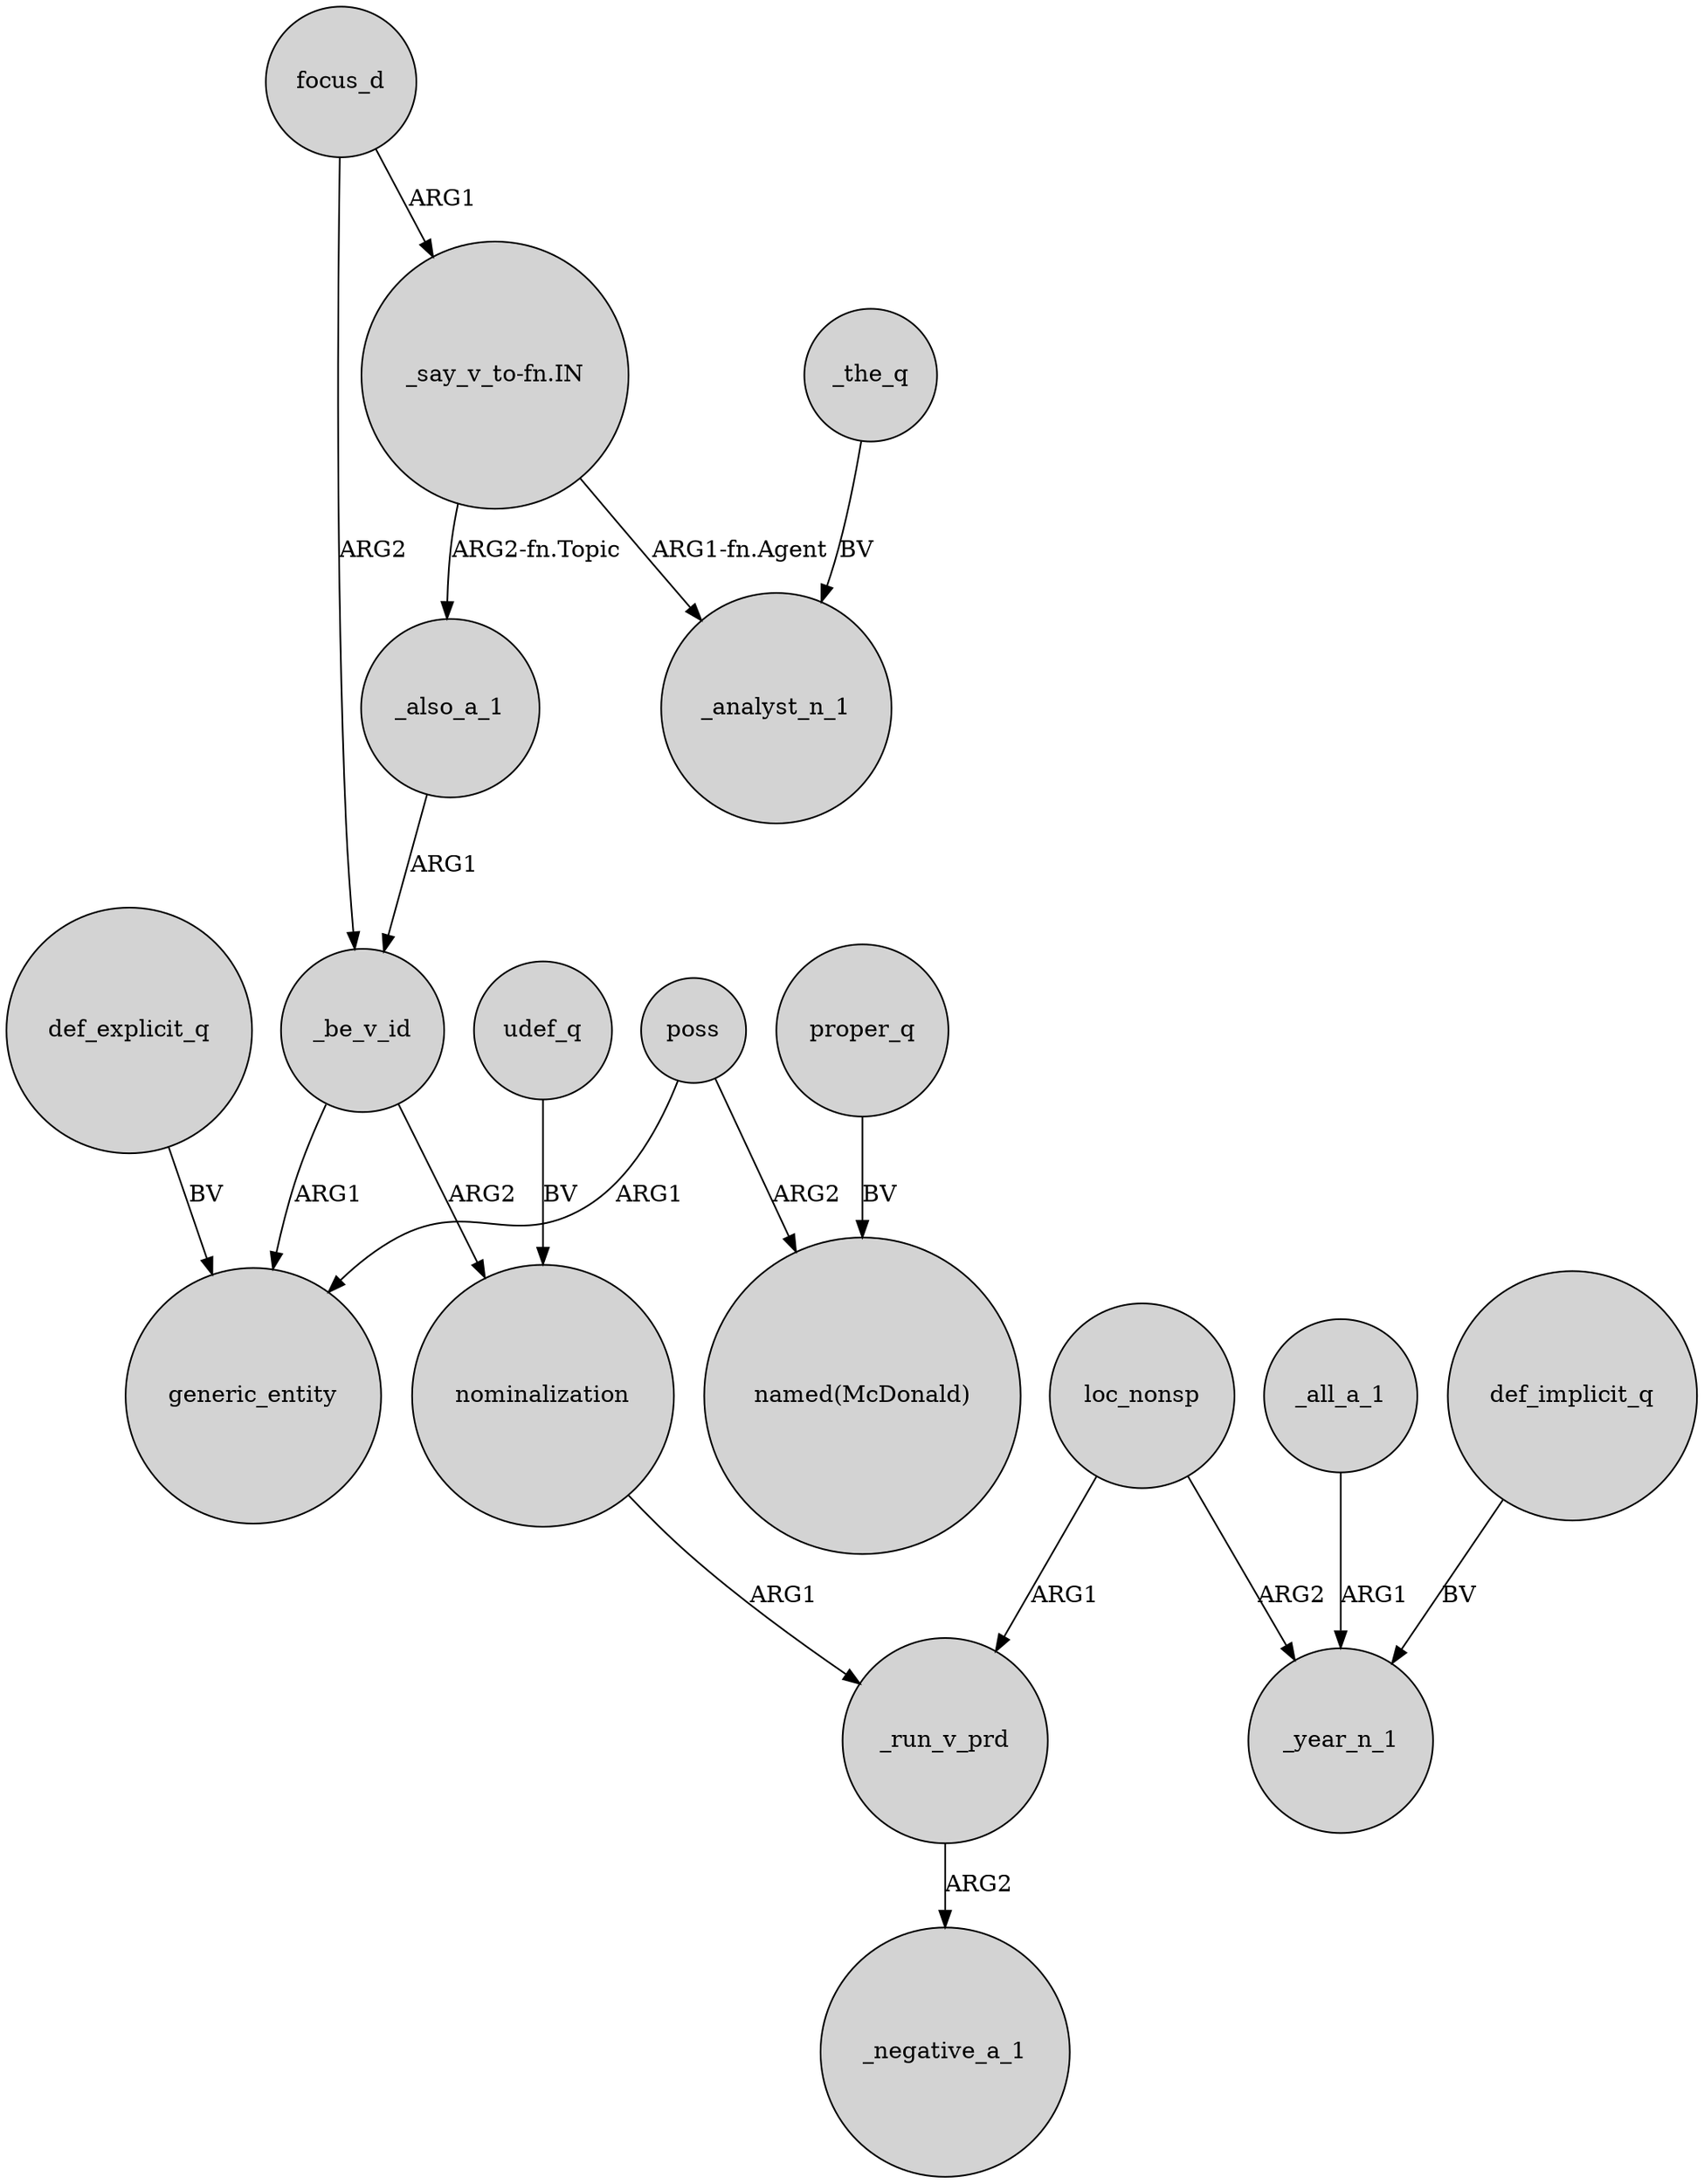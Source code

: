 digraph {
	node [shape=circle style=filled]
	focus_d -> _be_v_id [label=ARG2]
	poss -> generic_entity [label=ARG1]
	"_say_v_to-fn.IN" -> _also_a_1 [label="ARG2-fn.Topic"]
	def_implicit_q -> _year_n_1 [label=BV]
	_run_v_prd -> _negative_a_1 [label=ARG2]
	def_explicit_q -> generic_entity [label=BV]
	_be_v_id -> generic_entity [label=ARG1]
	nominalization -> _run_v_prd [label=ARG1]
	_also_a_1 -> _be_v_id [label=ARG1]
	"_say_v_to-fn.IN" -> _analyst_n_1 [label="ARG1-fn.Agent"]
	proper_q -> "named(McDonald)" [label=BV]
	loc_nonsp -> _year_n_1 [label=ARG2]
	_be_v_id -> nominalization [label=ARG2]
	udef_q -> nominalization [label=BV]
	poss -> "named(McDonald)" [label=ARG2]
	_the_q -> _analyst_n_1 [label=BV]
	_all_a_1 -> _year_n_1 [label=ARG1]
	loc_nonsp -> _run_v_prd [label=ARG1]
	focus_d -> "_say_v_to-fn.IN" [label=ARG1]
}

